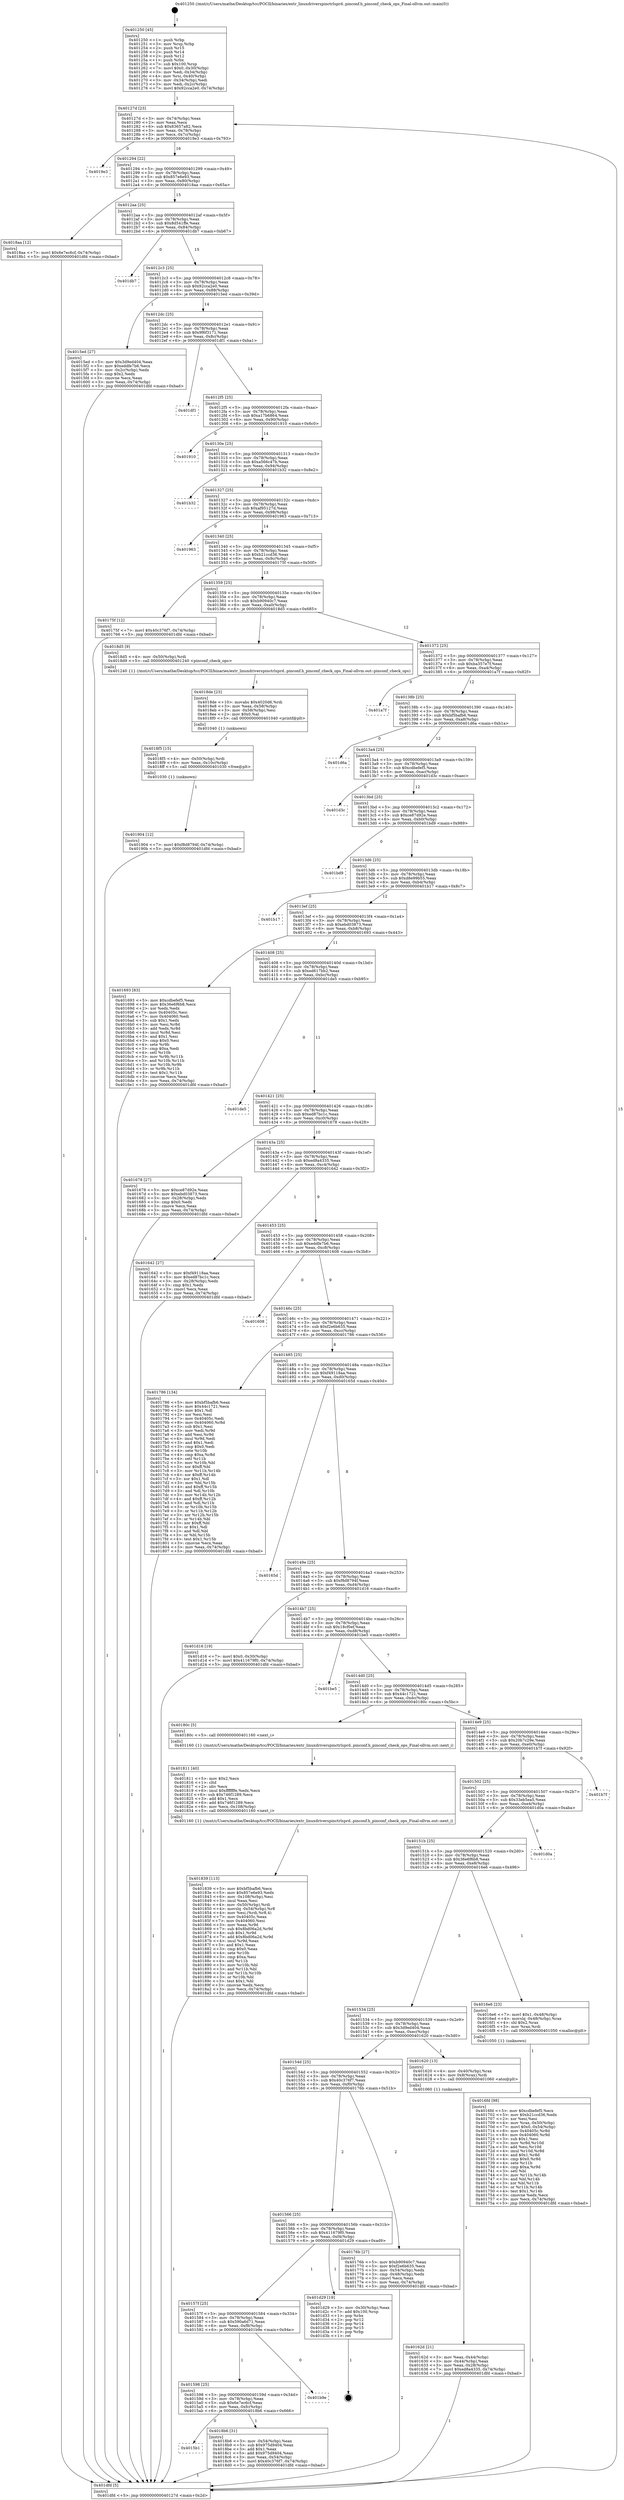 digraph "0x401250" {
  label = "0x401250 (/mnt/c/Users/mathe/Desktop/tcc/POCII/binaries/extr_linuxdriverspinctrlsprd..pinconf.h_pinconf_check_ops_Final-ollvm.out::main(0))"
  labelloc = "t"
  node[shape=record]

  Entry [label="",width=0.3,height=0.3,shape=circle,fillcolor=black,style=filled]
  "0x40127d" [label="{
     0x40127d [23]\l
     | [instrs]\l
     &nbsp;&nbsp;0x40127d \<+3\>: mov -0x74(%rbp),%eax\l
     &nbsp;&nbsp;0x401280 \<+2\>: mov %eax,%ecx\l
     &nbsp;&nbsp;0x401282 \<+6\>: sub $0x83657a82,%ecx\l
     &nbsp;&nbsp;0x401288 \<+3\>: mov %eax,-0x78(%rbp)\l
     &nbsp;&nbsp;0x40128b \<+3\>: mov %ecx,-0x7c(%rbp)\l
     &nbsp;&nbsp;0x40128e \<+6\>: je 00000000004019e3 \<main+0x793\>\l
  }"]
  "0x4019e3" [label="{
     0x4019e3\l
  }", style=dashed]
  "0x401294" [label="{
     0x401294 [22]\l
     | [instrs]\l
     &nbsp;&nbsp;0x401294 \<+5\>: jmp 0000000000401299 \<main+0x49\>\l
     &nbsp;&nbsp;0x401299 \<+3\>: mov -0x78(%rbp),%eax\l
     &nbsp;&nbsp;0x40129c \<+5\>: sub $0x857e6e93,%eax\l
     &nbsp;&nbsp;0x4012a1 \<+3\>: mov %eax,-0x80(%rbp)\l
     &nbsp;&nbsp;0x4012a4 \<+6\>: je 00000000004018aa \<main+0x65a\>\l
  }"]
  Exit [label="",width=0.3,height=0.3,shape=circle,fillcolor=black,style=filled,peripheries=2]
  "0x4018aa" [label="{
     0x4018aa [12]\l
     | [instrs]\l
     &nbsp;&nbsp;0x4018aa \<+7\>: movl $0x6e7ec6cf,-0x74(%rbp)\l
     &nbsp;&nbsp;0x4018b1 \<+5\>: jmp 0000000000401dfd \<main+0xbad\>\l
  }"]
  "0x4012aa" [label="{
     0x4012aa [25]\l
     | [instrs]\l
     &nbsp;&nbsp;0x4012aa \<+5\>: jmp 00000000004012af \<main+0x5f\>\l
     &nbsp;&nbsp;0x4012af \<+3\>: mov -0x78(%rbp),%eax\l
     &nbsp;&nbsp;0x4012b2 \<+5\>: sub $0x8d541ffe,%eax\l
     &nbsp;&nbsp;0x4012b7 \<+6\>: mov %eax,-0x84(%rbp)\l
     &nbsp;&nbsp;0x4012bd \<+6\>: je 0000000000401db7 \<main+0xb67\>\l
  }"]
  "0x401904" [label="{
     0x401904 [12]\l
     | [instrs]\l
     &nbsp;&nbsp;0x401904 \<+7\>: movl $0xf8d8794f,-0x74(%rbp)\l
     &nbsp;&nbsp;0x40190b \<+5\>: jmp 0000000000401dfd \<main+0xbad\>\l
  }"]
  "0x401db7" [label="{
     0x401db7\l
  }", style=dashed]
  "0x4012c3" [label="{
     0x4012c3 [25]\l
     | [instrs]\l
     &nbsp;&nbsp;0x4012c3 \<+5\>: jmp 00000000004012c8 \<main+0x78\>\l
     &nbsp;&nbsp;0x4012c8 \<+3\>: mov -0x78(%rbp),%eax\l
     &nbsp;&nbsp;0x4012cb \<+5\>: sub $0x92cca2e0,%eax\l
     &nbsp;&nbsp;0x4012d0 \<+6\>: mov %eax,-0x88(%rbp)\l
     &nbsp;&nbsp;0x4012d6 \<+6\>: je 00000000004015ed \<main+0x39d\>\l
  }"]
  "0x4018f5" [label="{
     0x4018f5 [15]\l
     | [instrs]\l
     &nbsp;&nbsp;0x4018f5 \<+4\>: mov -0x50(%rbp),%rdi\l
     &nbsp;&nbsp;0x4018f9 \<+6\>: mov %eax,-0x10c(%rbp)\l
     &nbsp;&nbsp;0x4018ff \<+5\>: call 0000000000401030 \<free@plt\>\l
     | [calls]\l
     &nbsp;&nbsp;0x401030 \{1\} (unknown)\l
  }"]
  "0x4015ed" [label="{
     0x4015ed [27]\l
     | [instrs]\l
     &nbsp;&nbsp;0x4015ed \<+5\>: mov $0x3d9ed404,%eax\l
     &nbsp;&nbsp;0x4015f2 \<+5\>: mov $0xeddfe7b6,%ecx\l
     &nbsp;&nbsp;0x4015f7 \<+3\>: mov -0x2c(%rbp),%edx\l
     &nbsp;&nbsp;0x4015fa \<+3\>: cmp $0x2,%edx\l
     &nbsp;&nbsp;0x4015fd \<+3\>: cmovne %ecx,%eax\l
     &nbsp;&nbsp;0x401600 \<+3\>: mov %eax,-0x74(%rbp)\l
     &nbsp;&nbsp;0x401603 \<+5\>: jmp 0000000000401dfd \<main+0xbad\>\l
  }"]
  "0x4012dc" [label="{
     0x4012dc [25]\l
     | [instrs]\l
     &nbsp;&nbsp;0x4012dc \<+5\>: jmp 00000000004012e1 \<main+0x91\>\l
     &nbsp;&nbsp;0x4012e1 \<+3\>: mov -0x78(%rbp),%eax\l
     &nbsp;&nbsp;0x4012e4 \<+5\>: sub $0x9f6f3171,%eax\l
     &nbsp;&nbsp;0x4012e9 \<+6\>: mov %eax,-0x8c(%rbp)\l
     &nbsp;&nbsp;0x4012ef \<+6\>: je 0000000000401df1 \<main+0xba1\>\l
  }"]
  "0x401dfd" [label="{
     0x401dfd [5]\l
     | [instrs]\l
     &nbsp;&nbsp;0x401dfd \<+5\>: jmp 000000000040127d \<main+0x2d\>\l
  }"]
  "0x401250" [label="{
     0x401250 [45]\l
     | [instrs]\l
     &nbsp;&nbsp;0x401250 \<+1\>: push %rbp\l
     &nbsp;&nbsp;0x401251 \<+3\>: mov %rsp,%rbp\l
     &nbsp;&nbsp;0x401254 \<+2\>: push %r15\l
     &nbsp;&nbsp;0x401256 \<+2\>: push %r14\l
     &nbsp;&nbsp;0x401258 \<+2\>: push %r12\l
     &nbsp;&nbsp;0x40125a \<+1\>: push %rbx\l
     &nbsp;&nbsp;0x40125b \<+7\>: sub $0x100,%rsp\l
     &nbsp;&nbsp;0x401262 \<+7\>: movl $0x0,-0x30(%rbp)\l
     &nbsp;&nbsp;0x401269 \<+3\>: mov %edi,-0x34(%rbp)\l
     &nbsp;&nbsp;0x40126c \<+4\>: mov %rsi,-0x40(%rbp)\l
     &nbsp;&nbsp;0x401270 \<+3\>: mov -0x34(%rbp),%edi\l
     &nbsp;&nbsp;0x401273 \<+3\>: mov %edi,-0x2c(%rbp)\l
     &nbsp;&nbsp;0x401276 \<+7\>: movl $0x92cca2e0,-0x74(%rbp)\l
  }"]
  "0x4018de" [label="{
     0x4018de [23]\l
     | [instrs]\l
     &nbsp;&nbsp;0x4018de \<+10\>: movabs $0x4020d6,%rdi\l
     &nbsp;&nbsp;0x4018e8 \<+3\>: mov %eax,-0x58(%rbp)\l
     &nbsp;&nbsp;0x4018eb \<+3\>: mov -0x58(%rbp),%esi\l
     &nbsp;&nbsp;0x4018ee \<+2\>: mov $0x0,%al\l
     &nbsp;&nbsp;0x4018f0 \<+5\>: call 0000000000401040 \<printf@plt\>\l
     | [calls]\l
     &nbsp;&nbsp;0x401040 \{1\} (unknown)\l
  }"]
  "0x401df1" [label="{
     0x401df1\l
  }", style=dashed]
  "0x4012f5" [label="{
     0x4012f5 [25]\l
     | [instrs]\l
     &nbsp;&nbsp;0x4012f5 \<+5\>: jmp 00000000004012fa \<main+0xaa\>\l
     &nbsp;&nbsp;0x4012fa \<+3\>: mov -0x78(%rbp),%eax\l
     &nbsp;&nbsp;0x4012fd \<+5\>: sub $0xa17b6864,%eax\l
     &nbsp;&nbsp;0x401302 \<+6\>: mov %eax,-0x90(%rbp)\l
     &nbsp;&nbsp;0x401308 \<+6\>: je 0000000000401910 \<main+0x6c0\>\l
  }"]
  "0x4015b1" [label="{
     0x4015b1\l
  }", style=dashed]
  "0x401910" [label="{
     0x401910\l
  }", style=dashed]
  "0x40130e" [label="{
     0x40130e [25]\l
     | [instrs]\l
     &nbsp;&nbsp;0x40130e \<+5\>: jmp 0000000000401313 \<main+0xc3\>\l
     &nbsp;&nbsp;0x401313 \<+3\>: mov -0x78(%rbp),%eax\l
     &nbsp;&nbsp;0x401316 \<+5\>: sub $0xa566c47b,%eax\l
     &nbsp;&nbsp;0x40131b \<+6\>: mov %eax,-0x94(%rbp)\l
     &nbsp;&nbsp;0x401321 \<+6\>: je 0000000000401b32 \<main+0x8e2\>\l
  }"]
  "0x4018b6" [label="{
     0x4018b6 [31]\l
     | [instrs]\l
     &nbsp;&nbsp;0x4018b6 \<+3\>: mov -0x54(%rbp),%eax\l
     &nbsp;&nbsp;0x4018b9 \<+5\>: sub $0x975d9404,%eax\l
     &nbsp;&nbsp;0x4018be \<+3\>: add $0x1,%eax\l
     &nbsp;&nbsp;0x4018c1 \<+5\>: add $0x975d9404,%eax\l
     &nbsp;&nbsp;0x4018c6 \<+3\>: mov %eax,-0x54(%rbp)\l
     &nbsp;&nbsp;0x4018c9 \<+7\>: movl $0x40c376f7,-0x74(%rbp)\l
     &nbsp;&nbsp;0x4018d0 \<+5\>: jmp 0000000000401dfd \<main+0xbad\>\l
  }"]
  "0x401b32" [label="{
     0x401b32\l
  }", style=dashed]
  "0x401327" [label="{
     0x401327 [25]\l
     | [instrs]\l
     &nbsp;&nbsp;0x401327 \<+5\>: jmp 000000000040132c \<main+0xdc\>\l
     &nbsp;&nbsp;0x40132c \<+3\>: mov -0x78(%rbp),%eax\l
     &nbsp;&nbsp;0x40132f \<+5\>: sub $0xaf95127d,%eax\l
     &nbsp;&nbsp;0x401334 \<+6\>: mov %eax,-0x98(%rbp)\l
     &nbsp;&nbsp;0x40133a \<+6\>: je 0000000000401963 \<main+0x713\>\l
  }"]
  "0x401598" [label="{
     0x401598 [25]\l
     | [instrs]\l
     &nbsp;&nbsp;0x401598 \<+5\>: jmp 000000000040159d \<main+0x34d\>\l
     &nbsp;&nbsp;0x40159d \<+3\>: mov -0x78(%rbp),%eax\l
     &nbsp;&nbsp;0x4015a0 \<+5\>: sub $0x6e7ec6cf,%eax\l
     &nbsp;&nbsp;0x4015a5 \<+6\>: mov %eax,-0xfc(%rbp)\l
     &nbsp;&nbsp;0x4015ab \<+6\>: je 00000000004018b6 \<main+0x666\>\l
  }"]
  "0x401963" [label="{
     0x401963\l
  }", style=dashed]
  "0x401340" [label="{
     0x401340 [25]\l
     | [instrs]\l
     &nbsp;&nbsp;0x401340 \<+5\>: jmp 0000000000401345 \<main+0xf5\>\l
     &nbsp;&nbsp;0x401345 \<+3\>: mov -0x78(%rbp),%eax\l
     &nbsp;&nbsp;0x401348 \<+5\>: sub $0xb21ccd36,%eax\l
     &nbsp;&nbsp;0x40134d \<+6\>: mov %eax,-0x9c(%rbp)\l
     &nbsp;&nbsp;0x401353 \<+6\>: je 000000000040175f \<main+0x50f\>\l
  }"]
  "0x401b9e" [label="{
     0x401b9e\l
  }", style=dashed]
  "0x40175f" [label="{
     0x40175f [12]\l
     | [instrs]\l
     &nbsp;&nbsp;0x40175f \<+7\>: movl $0x40c376f7,-0x74(%rbp)\l
     &nbsp;&nbsp;0x401766 \<+5\>: jmp 0000000000401dfd \<main+0xbad\>\l
  }"]
  "0x401359" [label="{
     0x401359 [25]\l
     | [instrs]\l
     &nbsp;&nbsp;0x401359 \<+5\>: jmp 000000000040135e \<main+0x10e\>\l
     &nbsp;&nbsp;0x40135e \<+3\>: mov -0x78(%rbp),%eax\l
     &nbsp;&nbsp;0x401361 \<+5\>: sub $0xb90940c7,%eax\l
     &nbsp;&nbsp;0x401366 \<+6\>: mov %eax,-0xa0(%rbp)\l
     &nbsp;&nbsp;0x40136c \<+6\>: je 00000000004018d5 \<main+0x685\>\l
  }"]
  "0x40157f" [label="{
     0x40157f [25]\l
     | [instrs]\l
     &nbsp;&nbsp;0x40157f \<+5\>: jmp 0000000000401584 \<main+0x334\>\l
     &nbsp;&nbsp;0x401584 \<+3\>: mov -0x78(%rbp),%eax\l
     &nbsp;&nbsp;0x401587 \<+5\>: sub $0x590a6d71,%eax\l
     &nbsp;&nbsp;0x40158c \<+6\>: mov %eax,-0xf8(%rbp)\l
     &nbsp;&nbsp;0x401592 \<+6\>: je 0000000000401b9e \<main+0x94e\>\l
  }"]
  "0x4018d5" [label="{
     0x4018d5 [9]\l
     | [instrs]\l
     &nbsp;&nbsp;0x4018d5 \<+4\>: mov -0x50(%rbp),%rdi\l
     &nbsp;&nbsp;0x4018d9 \<+5\>: call 0000000000401240 \<pinconf_check_ops\>\l
     | [calls]\l
     &nbsp;&nbsp;0x401240 \{1\} (/mnt/c/Users/mathe/Desktop/tcc/POCII/binaries/extr_linuxdriverspinctrlsprd..pinconf.h_pinconf_check_ops_Final-ollvm.out::pinconf_check_ops)\l
  }"]
  "0x401372" [label="{
     0x401372 [25]\l
     | [instrs]\l
     &nbsp;&nbsp;0x401372 \<+5\>: jmp 0000000000401377 \<main+0x127\>\l
     &nbsp;&nbsp;0x401377 \<+3\>: mov -0x78(%rbp),%eax\l
     &nbsp;&nbsp;0x40137a \<+5\>: sub $0xba357e7f,%eax\l
     &nbsp;&nbsp;0x40137f \<+6\>: mov %eax,-0xa4(%rbp)\l
     &nbsp;&nbsp;0x401385 \<+6\>: je 0000000000401a7f \<main+0x82f\>\l
  }"]
  "0x401d29" [label="{
     0x401d29 [19]\l
     | [instrs]\l
     &nbsp;&nbsp;0x401d29 \<+3\>: mov -0x30(%rbp),%eax\l
     &nbsp;&nbsp;0x401d2c \<+7\>: add $0x100,%rsp\l
     &nbsp;&nbsp;0x401d33 \<+1\>: pop %rbx\l
     &nbsp;&nbsp;0x401d34 \<+2\>: pop %r12\l
     &nbsp;&nbsp;0x401d36 \<+2\>: pop %r14\l
     &nbsp;&nbsp;0x401d38 \<+2\>: pop %r15\l
     &nbsp;&nbsp;0x401d3a \<+1\>: pop %rbp\l
     &nbsp;&nbsp;0x401d3b \<+1\>: ret\l
  }"]
  "0x401a7f" [label="{
     0x401a7f\l
  }", style=dashed]
  "0x40138b" [label="{
     0x40138b [25]\l
     | [instrs]\l
     &nbsp;&nbsp;0x40138b \<+5\>: jmp 0000000000401390 \<main+0x140\>\l
     &nbsp;&nbsp;0x401390 \<+3\>: mov -0x78(%rbp),%eax\l
     &nbsp;&nbsp;0x401393 \<+5\>: sub $0xbf5bafb6,%eax\l
     &nbsp;&nbsp;0x401398 \<+6\>: mov %eax,-0xa8(%rbp)\l
     &nbsp;&nbsp;0x40139e \<+6\>: je 0000000000401d6a \<main+0xb1a\>\l
  }"]
  "0x401839" [label="{
     0x401839 [113]\l
     | [instrs]\l
     &nbsp;&nbsp;0x401839 \<+5\>: mov $0xbf5bafb6,%ecx\l
     &nbsp;&nbsp;0x40183e \<+5\>: mov $0x857e6e93,%edx\l
     &nbsp;&nbsp;0x401843 \<+6\>: mov -0x108(%rbp),%esi\l
     &nbsp;&nbsp;0x401849 \<+3\>: imul %eax,%esi\l
     &nbsp;&nbsp;0x40184c \<+4\>: mov -0x50(%rbp),%rdi\l
     &nbsp;&nbsp;0x401850 \<+4\>: movslq -0x54(%rbp),%r8\l
     &nbsp;&nbsp;0x401854 \<+4\>: mov %esi,(%rdi,%r8,4)\l
     &nbsp;&nbsp;0x401858 \<+7\>: mov 0x40405c,%eax\l
     &nbsp;&nbsp;0x40185f \<+7\>: mov 0x404060,%esi\l
     &nbsp;&nbsp;0x401866 \<+3\>: mov %eax,%r9d\l
     &nbsp;&nbsp;0x401869 \<+7\>: sub $0x8bd06a2d,%r9d\l
     &nbsp;&nbsp;0x401870 \<+4\>: sub $0x1,%r9d\l
     &nbsp;&nbsp;0x401874 \<+7\>: add $0x8bd06a2d,%r9d\l
     &nbsp;&nbsp;0x40187b \<+4\>: imul %r9d,%eax\l
     &nbsp;&nbsp;0x40187f \<+3\>: and $0x1,%eax\l
     &nbsp;&nbsp;0x401882 \<+3\>: cmp $0x0,%eax\l
     &nbsp;&nbsp;0x401885 \<+4\>: sete %r10b\l
     &nbsp;&nbsp;0x401889 \<+3\>: cmp $0xa,%esi\l
     &nbsp;&nbsp;0x40188c \<+4\>: setl %r11b\l
     &nbsp;&nbsp;0x401890 \<+3\>: mov %r10b,%bl\l
     &nbsp;&nbsp;0x401893 \<+3\>: and %r11b,%bl\l
     &nbsp;&nbsp;0x401896 \<+3\>: xor %r11b,%r10b\l
     &nbsp;&nbsp;0x401899 \<+3\>: or %r10b,%bl\l
     &nbsp;&nbsp;0x40189c \<+3\>: test $0x1,%bl\l
     &nbsp;&nbsp;0x40189f \<+3\>: cmovne %edx,%ecx\l
     &nbsp;&nbsp;0x4018a2 \<+3\>: mov %ecx,-0x74(%rbp)\l
     &nbsp;&nbsp;0x4018a5 \<+5\>: jmp 0000000000401dfd \<main+0xbad\>\l
  }"]
  "0x401d6a" [label="{
     0x401d6a\l
  }", style=dashed]
  "0x4013a4" [label="{
     0x4013a4 [25]\l
     | [instrs]\l
     &nbsp;&nbsp;0x4013a4 \<+5\>: jmp 00000000004013a9 \<main+0x159\>\l
     &nbsp;&nbsp;0x4013a9 \<+3\>: mov -0x78(%rbp),%eax\l
     &nbsp;&nbsp;0x4013ac \<+5\>: sub $0xcdbefef5,%eax\l
     &nbsp;&nbsp;0x4013b1 \<+6\>: mov %eax,-0xac(%rbp)\l
     &nbsp;&nbsp;0x4013b7 \<+6\>: je 0000000000401d3c \<main+0xaec\>\l
  }"]
  "0x401811" [label="{
     0x401811 [40]\l
     | [instrs]\l
     &nbsp;&nbsp;0x401811 \<+5\>: mov $0x2,%ecx\l
     &nbsp;&nbsp;0x401816 \<+1\>: cltd\l
     &nbsp;&nbsp;0x401817 \<+2\>: idiv %ecx\l
     &nbsp;&nbsp;0x401819 \<+6\>: imul $0xfffffffe,%edx,%ecx\l
     &nbsp;&nbsp;0x40181f \<+6\>: sub $0x746f1289,%ecx\l
     &nbsp;&nbsp;0x401825 \<+3\>: add $0x1,%ecx\l
     &nbsp;&nbsp;0x401828 \<+6\>: add $0x746f1289,%ecx\l
     &nbsp;&nbsp;0x40182e \<+6\>: mov %ecx,-0x108(%rbp)\l
     &nbsp;&nbsp;0x401834 \<+5\>: call 0000000000401160 \<next_i\>\l
     | [calls]\l
     &nbsp;&nbsp;0x401160 \{1\} (/mnt/c/Users/mathe/Desktop/tcc/POCII/binaries/extr_linuxdriverspinctrlsprd..pinconf.h_pinconf_check_ops_Final-ollvm.out::next_i)\l
  }"]
  "0x401d3c" [label="{
     0x401d3c\l
  }", style=dashed]
  "0x4013bd" [label="{
     0x4013bd [25]\l
     | [instrs]\l
     &nbsp;&nbsp;0x4013bd \<+5\>: jmp 00000000004013c2 \<main+0x172\>\l
     &nbsp;&nbsp;0x4013c2 \<+3\>: mov -0x78(%rbp),%eax\l
     &nbsp;&nbsp;0x4013c5 \<+5\>: sub $0xce87d92e,%eax\l
     &nbsp;&nbsp;0x4013ca \<+6\>: mov %eax,-0xb0(%rbp)\l
     &nbsp;&nbsp;0x4013d0 \<+6\>: je 0000000000401bd9 \<main+0x989\>\l
  }"]
  "0x401566" [label="{
     0x401566 [25]\l
     | [instrs]\l
     &nbsp;&nbsp;0x401566 \<+5\>: jmp 000000000040156b \<main+0x31b\>\l
     &nbsp;&nbsp;0x40156b \<+3\>: mov -0x78(%rbp),%eax\l
     &nbsp;&nbsp;0x40156e \<+5\>: sub $0x411679f0,%eax\l
     &nbsp;&nbsp;0x401573 \<+6\>: mov %eax,-0xf4(%rbp)\l
     &nbsp;&nbsp;0x401579 \<+6\>: je 0000000000401d29 \<main+0xad9\>\l
  }"]
  "0x401bd9" [label="{
     0x401bd9\l
  }", style=dashed]
  "0x4013d6" [label="{
     0x4013d6 [25]\l
     | [instrs]\l
     &nbsp;&nbsp;0x4013d6 \<+5\>: jmp 00000000004013db \<main+0x18b\>\l
     &nbsp;&nbsp;0x4013db \<+3\>: mov -0x78(%rbp),%eax\l
     &nbsp;&nbsp;0x4013de \<+5\>: sub $0xd8e99b55,%eax\l
     &nbsp;&nbsp;0x4013e3 \<+6\>: mov %eax,-0xb4(%rbp)\l
     &nbsp;&nbsp;0x4013e9 \<+6\>: je 0000000000401b17 \<main+0x8c7\>\l
  }"]
  "0x40176b" [label="{
     0x40176b [27]\l
     | [instrs]\l
     &nbsp;&nbsp;0x40176b \<+5\>: mov $0xb90940c7,%eax\l
     &nbsp;&nbsp;0x401770 \<+5\>: mov $0xf2e6b635,%ecx\l
     &nbsp;&nbsp;0x401775 \<+3\>: mov -0x54(%rbp),%edx\l
     &nbsp;&nbsp;0x401778 \<+3\>: cmp -0x48(%rbp),%edx\l
     &nbsp;&nbsp;0x40177b \<+3\>: cmovl %ecx,%eax\l
     &nbsp;&nbsp;0x40177e \<+3\>: mov %eax,-0x74(%rbp)\l
     &nbsp;&nbsp;0x401781 \<+5\>: jmp 0000000000401dfd \<main+0xbad\>\l
  }"]
  "0x401b17" [label="{
     0x401b17\l
  }", style=dashed]
  "0x4013ef" [label="{
     0x4013ef [25]\l
     | [instrs]\l
     &nbsp;&nbsp;0x4013ef \<+5\>: jmp 00000000004013f4 \<main+0x1a4\>\l
     &nbsp;&nbsp;0x4013f4 \<+3\>: mov -0x78(%rbp),%eax\l
     &nbsp;&nbsp;0x4013f7 \<+5\>: sub $0xebd03873,%eax\l
     &nbsp;&nbsp;0x4013fc \<+6\>: mov %eax,-0xb8(%rbp)\l
     &nbsp;&nbsp;0x401402 \<+6\>: je 0000000000401693 \<main+0x443\>\l
  }"]
  "0x4016fd" [label="{
     0x4016fd [98]\l
     | [instrs]\l
     &nbsp;&nbsp;0x4016fd \<+5\>: mov $0xcdbefef5,%ecx\l
     &nbsp;&nbsp;0x401702 \<+5\>: mov $0xb21ccd36,%edx\l
     &nbsp;&nbsp;0x401707 \<+2\>: xor %esi,%esi\l
     &nbsp;&nbsp;0x401709 \<+4\>: mov %rax,-0x50(%rbp)\l
     &nbsp;&nbsp;0x40170d \<+7\>: movl $0x0,-0x54(%rbp)\l
     &nbsp;&nbsp;0x401714 \<+8\>: mov 0x40405c,%r8d\l
     &nbsp;&nbsp;0x40171c \<+8\>: mov 0x404060,%r9d\l
     &nbsp;&nbsp;0x401724 \<+3\>: sub $0x1,%esi\l
     &nbsp;&nbsp;0x401727 \<+3\>: mov %r8d,%r10d\l
     &nbsp;&nbsp;0x40172a \<+3\>: add %esi,%r10d\l
     &nbsp;&nbsp;0x40172d \<+4\>: imul %r10d,%r8d\l
     &nbsp;&nbsp;0x401731 \<+4\>: and $0x1,%r8d\l
     &nbsp;&nbsp;0x401735 \<+4\>: cmp $0x0,%r8d\l
     &nbsp;&nbsp;0x401739 \<+4\>: sete %r11b\l
     &nbsp;&nbsp;0x40173d \<+4\>: cmp $0xa,%r9d\l
     &nbsp;&nbsp;0x401741 \<+3\>: setl %bl\l
     &nbsp;&nbsp;0x401744 \<+3\>: mov %r11b,%r14b\l
     &nbsp;&nbsp;0x401747 \<+3\>: and %bl,%r14b\l
     &nbsp;&nbsp;0x40174a \<+3\>: xor %bl,%r11b\l
     &nbsp;&nbsp;0x40174d \<+3\>: or %r11b,%r14b\l
     &nbsp;&nbsp;0x401750 \<+4\>: test $0x1,%r14b\l
     &nbsp;&nbsp;0x401754 \<+3\>: cmovne %edx,%ecx\l
     &nbsp;&nbsp;0x401757 \<+3\>: mov %ecx,-0x74(%rbp)\l
     &nbsp;&nbsp;0x40175a \<+5\>: jmp 0000000000401dfd \<main+0xbad\>\l
  }"]
  "0x401693" [label="{
     0x401693 [83]\l
     | [instrs]\l
     &nbsp;&nbsp;0x401693 \<+5\>: mov $0xcdbefef5,%eax\l
     &nbsp;&nbsp;0x401698 \<+5\>: mov $0x36e6f6b8,%ecx\l
     &nbsp;&nbsp;0x40169d \<+2\>: xor %edx,%edx\l
     &nbsp;&nbsp;0x40169f \<+7\>: mov 0x40405c,%esi\l
     &nbsp;&nbsp;0x4016a6 \<+7\>: mov 0x404060,%edi\l
     &nbsp;&nbsp;0x4016ad \<+3\>: sub $0x1,%edx\l
     &nbsp;&nbsp;0x4016b0 \<+3\>: mov %esi,%r8d\l
     &nbsp;&nbsp;0x4016b3 \<+3\>: add %edx,%r8d\l
     &nbsp;&nbsp;0x4016b6 \<+4\>: imul %r8d,%esi\l
     &nbsp;&nbsp;0x4016ba \<+3\>: and $0x1,%esi\l
     &nbsp;&nbsp;0x4016bd \<+3\>: cmp $0x0,%esi\l
     &nbsp;&nbsp;0x4016c0 \<+4\>: sete %r9b\l
     &nbsp;&nbsp;0x4016c4 \<+3\>: cmp $0xa,%edi\l
     &nbsp;&nbsp;0x4016c7 \<+4\>: setl %r10b\l
     &nbsp;&nbsp;0x4016cb \<+3\>: mov %r9b,%r11b\l
     &nbsp;&nbsp;0x4016ce \<+3\>: and %r10b,%r11b\l
     &nbsp;&nbsp;0x4016d1 \<+3\>: xor %r10b,%r9b\l
     &nbsp;&nbsp;0x4016d4 \<+3\>: or %r9b,%r11b\l
     &nbsp;&nbsp;0x4016d7 \<+4\>: test $0x1,%r11b\l
     &nbsp;&nbsp;0x4016db \<+3\>: cmovne %ecx,%eax\l
     &nbsp;&nbsp;0x4016de \<+3\>: mov %eax,-0x74(%rbp)\l
     &nbsp;&nbsp;0x4016e1 \<+5\>: jmp 0000000000401dfd \<main+0xbad\>\l
  }"]
  "0x401408" [label="{
     0x401408 [25]\l
     | [instrs]\l
     &nbsp;&nbsp;0x401408 \<+5\>: jmp 000000000040140d \<main+0x1bd\>\l
     &nbsp;&nbsp;0x40140d \<+3\>: mov -0x78(%rbp),%eax\l
     &nbsp;&nbsp;0x401410 \<+5\>: sub $0xed617bb2,%eax\l
     &nbsp;&nbsp;0x401415 \<+6\>: mov %eax,-0xbc(%rbp)\l
     &nbsp;&nbsp;0x40141b \<+6\>: je 0000000000401de5 \<main+0xb95\>\l
  }"]
  "0x40162d" [label="{
     0x40162d [21]\l
     | [instrs]\l
     &nbsp;&nbsp;0x40162d \<+3\>: mov %eax,-0x44(%rbp)\l
     &nbsp;&nbsp;0x401630 \<+3\>: mov -0x44(%rbp),%eax\l
     &nbsp;&nbsp;0x401633 \<+3\>: mov %eax,-0x28(%rbp)\l
     &nbsp;&nbsp;0x401636 \<+7\>: movl $0xed8a4335,-0x74(%rbp)\l
     &nbsp;&nbsp;0x40163d \<+5\>: jmp 0000000000401dfd \<main+0xbad\>\l
  }"]
  "0x401de5" [label="{
     0x401de5\l
  }", style=dashed]
  "0x401421" [label="{
     0x401421 [25]\l
     | [instrs]\l
     &nbsp;&nbsp;0x401421 \<+5\>: jmp 0000000000401426 \<main+0x1d6\>\l
     &nbsp;&nbsp;0x401426 \<+3\>: mov -0x78(%rbp),%eax\l
     &nbsp;&nbsp;0x401429 \<+5\>: sub $0xed87bc1c,%eax\l
     &nbsp;&nbsp;0x40142e \<+6\>: mov %eax,-0xc0(%rbp)\l
     &nbsp;&nbsp;0x401434 \<+6\>: je 0000000000401678 \<main+0x428\>\l
  }"]
  "0x40154d" [label="{
     0x40154d [25]\l
     | [instrs]\l
     &nbsp;&nbsp;0x40154d \<+5\>: jmp 0000000000401552 \<main+0x302\>\l
     &nbsp;&nbsp;0x401552 \<+3\>: mov -0x78(%rbp),%eax\l
     &nbsp;&nbsp;0x401555 \<+5\>: sub $0x40c376f7,%eax\l
     &nbsp;&nbsp;0x40155a \<+6\>: mov %eax,-0xf0(%rbp)\l
     &nbsp;&nbsp;0x401560 \<+6\>: je 000000000040176b \<main+0x51b\>\l
  }"]
  "0x401678" [label="{
     0x401678 [27]\l
     | [instrs]\l
     &nbsp;&nbsp;0x401678 \<+5\>: mov $0xce87d92e,%eax\l
     &nbsp;&nbsp;0x40167d \<+5\>: mov $0xebd03873,%ecx\l
     &nbsp;&nbsp;0x401682 \<+3\>: mov -0x28(%rbp),%edx\l
     &nbsp;&nbsp;0x401685 \<+3\>: cmp $0x0,%edx\l
     &nbsp;&nbsp;0x401688 \<+3\>: cmove %ecx,%eax\l
     &nbsp;&nbsp;0x40168b \<+3\>: mov %eax,-0x74(%rbp)\l
     &nbsp;&nbsp;0x40168e \<+5\>: jmp 0000000000401dfd \<main+0xbad\>\l
  }"]
  "0x40143a" [label="{
     0x40143a [25]\l
     | [instrs]\l
     &nbsp;&nbsp;0x40143a \<+5\>: jmp 000000000040143f \<main+0x1ef\>\l
     &nbsp;&nbsp;0x40143f \<+3\>: mov -0x78(%rbp),%eax\l
     &nbsp;&nbsp;0x401442 \<+5\>: sub $0xed8a4335,%eax\l
     &nbsp;&nbsp;0x401447 \<+6\>: mov %eax,-0xc4(%rbp)\l
     &nbsp;&nbsp;0x40144d \<+6\>: je 0000000000401642 \<main+0x3f2\>\l
  }"]
  "0x401620" [label="{
     0x401620 [13]\l
     | [instrs]\l
     &nbsp;&nbsp;0x401620 \<+4\>: mov -0x40(%rbp),%rax\l
     &nbsp;&nbsp;0x401624 \<+4\>: mov 0x8(%rax),%rdi\l
     &nbsp;&nbsp;0x401628 \<+5\>: call 0000000000401060 \<atoi@plt\>\l
     | [calls]\l
     &nbsp;&nbsp;0x401060 \{1\} (unknown)\l
  }"]
  "0x401642" [label="{
     0x401642 [27]\l
     | [instrs]\l
     &nbsp;&nbsp;0x401642 \<+5\>: mov $0xf49118aa,%eax\l
     &nbsp;&nbsp;0x401647 \<+5\>: mov $0xed87bc1c,%ecx\l
     &nbsp;&nbsp;0x40164c \<+3\>: mov -0x28(%rbp),%edx\l
     &nbsp;&nbsp;0x40164f \<+3\>: cmp $0x1,%edx\l
     &nbsp;&nbsp;0x401652 \<+3\>: cmovl %ecx,%eax\l
     &nbsp;&nbsp;0x401655 \<+3\>: mov %eax,-0x74(%rbp)\l
     &nbsp;&nbsp;0x401658 \<+5\>: jmp 0000000000401dfd \<main+0xbad\>\l
  }"]
  "0x401453" [label="{
     0x401453 [25]\l
     | [instrs]\l
     &nbsp;&nbsp;0x401453 \<+5\>: jmp 0000000000401458 \<main+0x208\>\l
     &nbsp;&nbsp;0x401458 \<+3\>: mov -0x78(%rbp),%eax\l
     &nbsp;&nbsp;0x40145b \<+5\>: sub $0xeddfe7b6,%eax\l
     &nbsp;&nbsp;0x401460 \<+6\>: mov %eax,-0xc8(%rbp)\l
     &nbsp;&nbsp;0x401466 \<+6\>: je 0000000000401608 \<main+0x3b8\>\l
  }"]
  "0x401534" [label="{
     0x401534 [25]\l
     | [instrs]\l
     &nbsp;&nbsp;0x401534 \<+5\>: jmp 0000000000401539 \<main+0x2e9\>\l
     &nbsp;&nbsp;0x401539 \<+3\>: mov -0x78(%rbp),%eax\l
     &nbsp;&nbsp;0x40153c \<+5\>: sub $0x3d9ed404,%eax\l
     &nbsp;&nbsp;0x401541 \<+6\>: mov %eax,-0xec(%rbp)\l
     &nbsp;&nbsp;0x401547 \<+6\>: je 0000000000401620 \<main+0x3d0\>\l
  }"]
  "0x401608" [label="{
     0x401608\l
  }", style=dashed]
  "0x40146c" [label="{
     0x40146c [25]\l
     | [instrs]\l
     &nbsp;&nbsp;0x40146c \<+5\>: jmp 0000000000401471 \<main+0x221\>\l
     &nbsp;&nbsp;0x401471 \<+3\>: mov -0x78(%rbp),%eax\l
     &nbsp;&nbsp;0x401474 \<+5\>: sub $0xf2e6b635,%eax\l
     &nbsp;&nbsp;0x401479 \<+6\>: mov %eax,-0xcc(%rbp)\l
     &nbsp;&nbsp;0x40147f \<+6\>: je 0000000000401786 \<main+0x536\>\l
  }"]
  "0x4016e6" [label="{
     0x4016e6 [23]\l
     | [instrs]\l
     &nbsp;&nbsp;0x4016e6 \<+7\>: movl $0x1,-0x48(%rbp)\l
     &nbsp;&nbsp;0x4016ed \<+4\>: movslq -0x48(%rbp),%rax\l
     &nbsp;&nbsp;0x4016f1 \<+4\>: shl $0x2,%rax\l
     &nbsp;&nbsp;0x4016f5 \<+3\>: mov %rax,%rdi\l
     &nbsp;&nbsp;0x4016f8 \<+5\>: call 0000000000401050 \<malloc@plt\>\l
     | [calls]\l
     &nbsp;&nbsp;0x401050 \{1\} (unknown)\l
  }"]
  "0x401786" [label="{
     0x401786 [134]\l
     | [instrs]\l
     &nbsp;&nbsp;0x401786 \<+5\>: mov $0xbf5bafb6,%eax\l
     &nbsp;&nbsp;0x40178b \<+5\>: mov $0x44c1721,%ecx\l
     &nbsp;&nbsp;0x401790 \<+2\>: mov $0x1,%dl\l
     &nbsp;&nbsp;0x401792 \<+2\>: xor %esi,%esi\l
     &nbsp;&nbsp;0x401794 \<+7\>: mov 0x40405c,%edi\l
     &nbsp;&nbsp;0x40179b \<+8\>: mov 0x404060,%r8d\l
     &nbsp;&nbsp;0x4017a3 \<+3\>: sub $0x1,%esi\l
     &nbsp;&nbsp;0x4017a6 \<+3\>: mov %edi,%r9d\l
     &nbsp;&nbsp;0x4017a9 \<+3\>: add %esi,%r9d\l
     &nbsp;&nbsp;0x4017ac \<+4\>: imul %r9d,%edi\l
     &nbsp;&nbsp;0x4017b0 \<+3\>: and $0x1,%edi\l
     &nbsp;&nbsp;0x4017b3 \<+3\>: cmp $0x0,%edi\l
     &nbsp;&nbsp;0x4017b6 \<+4\>: sete %r10b\l
     &nbsp;&nbsp;0x4017ba \<+4\>: cmp $0xa,%r8d\l
     &nbsp;&nbsp;0x4017be \<+4\>: setl %r11b\l
     &nbsp;&nbsp;0x4017c2 \<+3\>: mov %r10b,%bl\l
     &nbsp;&nbsp;0x4017c5 \<+3\>: xor $0xff,%bl\l
     &nbsp;&nbsp;0x4017c8 \<+3\>: mov %r11b,%r14b\l
     &nbsp;&nbsp;0x4017cb \<+4\>: xor $0xff,%r14b\l
     &nbsp;&nbsp;0x4017cf \<+3\>: xor $0x1,%dl\l
     &nbsp;&nbsp;0x4017d2 \<+3\>: mov %bl,%r15b\l
     &nbsp;&nbsp;0x4017d5 \<+4\>: and $0xff,%r15b\l
     &nbsp;&nbsp;0x4017d9 \<+3\>: and %dl,%r10b\l
     &nbsp;&nbsp;0x4017dc \<+3\>: mov %r14b,%r12b\l
     &nbsp;&nbsp;0x4017df \<+4\>: and $0xff,%r12b\l
     &nbsp;&nbsp;0x4017e3 \<+3\>: and %dl,%r11b\l
     &nbsp;&nbsp;0x4017e6 \<+3\>: or %r10b,%r15b\l
     &nbsp;&nbsp;0x4017e9 \<+3\>: or %r11b,%r12b\l
     &nbsp;&nbsp;0x4017ec \<+3\>: xor %r12b,%r15b\l
     &nbsp;&nbsp;0x4017ef \<+3\>: or %r14b,%bl\l
     &nbsp;&nbsp;0x4017f2 \<+3\>: xor $0xff,%bl\l
     &nbsp;&nbsp;0x4017f5 \<+3\>: or $0x1,%dl\l
     &nbsp;&nbsp;0x4017f8 \<+2\>: and %dl,%bl\l
     &nbsp;&nbsp;0x4017fa \<+3\>: or %bl,%r15b\l
     &nbsp;&nbsp;0x4017fd \<+4\>: test $0x1,%r15b\l
     &nbsp;&nbsp;0x401801 \<+3\>: cmovne %ecx,%eax\l
     &nbsp;&nbsp;0x401804 \<+3\>: mov %eax,-0x74(%rbp)\l
     &nbsp;&nbsp;0x401807 \<+5\>: jmp 0000000000401dfd \<main+0xbad\>\l
  }"]
  "0x401485" [label="{
     0x401485 [25]\l
     | [instrs]\l
     &nbsp;&nbsp;0x401485 \<+5\>: jmp 000000000040148a \<main+0x23a\>\l
     &nbsp;&nbsp;0x40148a \<+3\>: mov -0x78(%rbp),%eax\l
     &nbsp;&nbsp;0x40148d \<+5\>: sub $0xf49118aa,%eax\l
     &nbsp;&nbsp;0x401492 \<+6\>: mov %eax,-0xd0(%rbp)\l
     &nbsp;&nbsp;0x401498 \<+6\>: je 000000000040165d \<main+0x40d\>\l
  }"]
  "0x40151b" [label="{
     0x40151b [25]\l
     | [instrs]\l
     &nbsp;&nbsp;0x40151b \<+5\>: jmp 0000000000401520 \<main+0x2d0\>\l
     &nbsp;&nbsp;0x401520 \<+3\>: mov -0x78(%rbp),%eax\l
     &nbsp;&nbsp;0x401523 \<+5\>: sub $0x36e6f6b8,%eax\l
     &nbsp;&nbsp;0x401528 \<+6\>: mov %eax,-0xe8(%rbp)\l
     &nbsp;&nbsp;0x40152e \<+6\>: je 00000000004016e6 \<main+0x496\>\l
  }"]
  "0x40165d" [label="{
     0x40165d\l
  }", style=dashed]
  "0x40149e" [label="{
     0x40149e [25]\l
     | [instrs]\l
     &nbsp;&nbsp;0x40149e \<+5\>: jmp 00000000004014a3 \<main+0x253\>\l
     &nbsp;&nbsp;0x4014a3 \<+3\>: mov -0x78(%rbp),%eax\l
     &nbsp;&nbsp;0x4014a6 \<+5\>: sub $0xf8d8794f,%eax\l
     &nbsp;&nbsp;0x4014ab \<+6\>: mov %eax,-0xd4(%rbp)\l
     &nbsp;&nbsp;0x4014b1 \<+6\>: je 0000000000401d16 \<main+0xac6\>\l
  }"]
  "0x401d0a" [label="{
     0x401d0a\l
  }", style=dashed]
  "0x401d16" [label="{
     0x401d16 [19]\l
     | [instrs]\l
     &nbsp;&nbsp;0x401d16 \<+7\>: movl $0x0,-0x30(%rbp)\l
     &nbsp;&nbsp;0x401d1d \<+7\>: movl $0x411679f0,-0x74(%rbp)\l
     &nbsp;&nbsp;0x401d24 \<+5\>: jmp 0000000000401dfd \<main+0xbad\>\l
  }"]
  "0x4014b7" [label="{
     0x4014b7 [25]\l
     | [instrs]\l
     &nbsp;&nbsp;0x4014b7 \<+5\>: jmp 00000000004014bc \<main+0x26c\>\l
     &nbsp;&nbsp;0x4014bc \<+3\>: mov -0x78(%rbp),%eax\l
     &nbsp;&nbsp;0x4014bf \<+5\>: sub $0x18cf0ef,%eax\l
     &nbsp;&nbsp;0x4014c4 \<+6\>: mov %eax,-0xd8(%rbp)\l
     &nbsp;&nbsp;0x4014ca \<+6\>: je 0000000000401be5 \<main+0x995\>\l
  }"]
  "0x401502" [label="{
     0x401502 [25]\l
     | [instrs]\l
     &nbsp;&nbsp;0x401502 \<+5\>: jmp 0000000000401507 \<main+0x2b7\>\l
     &nbsp;&nbsp;0x401507 \<+3\>: mov -0x78(%rbp),%eax\l
     &nbsp;&nbsp;0x40150a \<+5\>: sub $0x33eb5ea5,%eax\l
     &nbsp;&nbsp;0x40150f \<+6\>: mov %eax,-0xe4(%rbp)\l
     &nbsp;&nbsp;0x401515 \<+6\>: je 0000000000401d0a \<main+0xaba\>\l
  }"]
  "0x401be5" [label="{
     0x401be5\l
  }", style=dashed]
  "0x4014d0" [label="{
     0x4014d0 [25]\l
     | [instrs]\l
     &nbsp;&nbsp;0x4014d0 \<+5\>: jmp 00000000004014d5 \<main+0x285\>\l
     &nbsp;&nbsp;0x4014d5 \<+3\>: mov -0x78(%rbp),%eax\l
     &nbsp;&nbsp;0x4014d8 \<+5\>: sub $0x44c1721,%eax\l
     &nbsp;&nbsp;0x4014dd \<+6\>: mov %eax,-0xdc(%rbp)\l
     &nbsp;&nbsp;0x4014e3 \<+6\>: je 000000000040180c \<main+0x5bc\>\l
  }"]
  "0x401b7f" [label="{
     0x401b7f\l
  }", style=dashed]
  "0x40180c" [label="{
     0x40180c [5]\l
     | [instrs]\l
     &nbsp;&nbsp;0x40180c \<+5\>: call 0000000000401160 \<next_i\>\l
     | [calls]\l
     &nbsp;&nbsp;0x401160 \{1\} (/mnt/c/Users/mathe/Desktop/tcc/POCII/binaries/extr_linuxdriverspinctrlsprd..pinconf.h_pinconf_check_ops_Final-ollvm.out::next_i)\l
  }"]
  "0x4014e9" [label="{
     0x4014e9 [25]\l
     | [instrs]\l
     &nbsp;&nbsp;0x4014e9 \<+5\>: jmp 00000000004014ee \<main+0x29e\>\l
     &nbsp;&nbsp;0x4014ee \<+3\>: mov -0x78(%rbp),%eax\l
     &nbsp;&nbsp;0x4014f1 \<+5\>: sub $0x20b7c29e,%eax\l
     &nbsp;&nbsp;0x4014f6 \<+6\>: mov %eax,-0xe0(%rbp)\l
     &nbsp;&nbsp;0x4014fc \<+6\>: je 0000000000401b7f \<main+0x92f\>\l
  }"]
  Entry -> "0x401250" [label=" 1"]
  "0x40127d" -> "0x4019e3" [label=" 0"]
  "0x40127d" -> "0x401294" [label=" 16"]
  "0x401d29" -> Exit [label=" 1"]
  "0x401294" -> "0x4018aa" [label=" 1"]
  "0x401294" -> "0x4012aa" [label=" 15"]
  "0x401d16" -> "0x401dfd" [label=" 1"]
  "0x4012aa" -> "0x401db7" [label=" 0"]
  "0x4012aa" -> "0x4012c3" [label=" 15"]
  "0x401904" -> "0x401dfd" [label=" 1"]
  "0x4012c3" -> "0x4015ed" [label=" 1"]
  "0x4012c3" -> "0x4012dc" [label=" 14"]
  "0x4015ed" -> "0x401dfd" [label=" 1"]
  "0x401250" -> "0x40127d" [label=" 1"]
  "0x401dfd" -> "0x40127d" [label=" 15"]
  "0x4018f5" -> "0x401904" [label=" 1"]
  "0x4012dc" -> "0x401df1" [label=" 0"]
  "0x4012dc" -> "0x4012f5" [label=" 14"]
  "0x4018de" -> "0x4018f5" [label=" 1"]
  "0x4012f5" -> "0x401910" [label=" 0"]
  "0x4012f5" -> "0x40130e" [label=" 14"]
  "0x4018d5" -> "0x4018de" [label=" 1"]
  "0x40130e" -> "0x401b32" [label=" 0"]
  "0x40130e" -> "0x401327" [label=" 14"]
  "0x4018b6" -> "0x401dfd" [label=" 1"]
  "0x401327" -> "0x401963" [label=" 0"]
  "0x401327" -> "0x401340" [label=" 14"]
  "0x401598" -> "0x4018b6" [label=" 1"]
  "0x401340" -> "0x40175f" [label=" 1"]
  "0x401340" -> "0x401359" [label=" 13"]
  "0x401598" -> "0x4015b1" [label=" 0"]
  "0x401359" -> "0x4018d5" [label=" 1"]
  "0x401359" -> "0x401372" [label=" 12"]
  "0x40157f" -> "0x401b9e" [label=" 0"]
  "0x401372" -> "0x401a7f" [label=" 0"]
  "0x401372" -> "0x40138b" [label=" 12"]
  "0x40157f" -> "0x401598" [label=" 1"]
  "0x40138b" -> "0x401d6a" [label=" 0"]
  "0x40138b" -> "0x4013a4" [label=" 12"]
  "0x401566" -> "0x401d29" [label=" 1"]
  "0x4013a4" -> "0x401d3c" [label=" 0"]
  "0x4013a4" -> "0x4013bd" [label=" 12"]
  "0x401566" -> "0x40157f" [label=" 1"]
  "0x4013bd" -> "0x401bd9" [label=" 0"]
  "0x4013bd" -> "0x4013d6" [label=" 12"]
  "0x4018aa" -> "0x401dfd" [label=" 1"]
  "0x4013d6" -> "0x401b17" [label=" 0"]
  "0x4013d6" -> "0x4013ef" [label=" 12"]
  "0x401839" -> "0x401dfd" [label=" 1"]
  "0x4013ef" -> "0x401693" [label=" 1"]
  "0x4013ef" -> "0x401408" [label=" 11"]
  "0x40180c" -> "0x401811" [label=" 1"]
  "0x401408" -> "0x401de5" [label=" 0"]
  "0x401408" -> "0x401421" [label=" 11"]
  "0x401786" -> "0x401dfd" [label=" 1"]
  "0x401421" -> "0x401678" [label=" 1"]
  "0x401421" -> "0x40143a" [label=" 10"]
  "0x40176b" -> "0x401dfd" [label=" 2"]
  "0x40143a" -> "0x401642" [label=" 1"]
  "0x40143a" -> "0x401453" [label=" 9"]
  "0x40154d" -> "0x401566" [label=" 2"]
  "0x401453" -> "0x401608" [label=" 0"]
  "0x401453" -> "0x40146c" [label=" 9"]
  "0x401811" -> "0x401839" [label=" 1"]
  "0x40146c" -> "0x401786" [label=" 1"]
  "0x40146c" -> "0x401485" [label=" 8"]
  "0x40175f" -> "0x401dfd" [label=" 1"]
  "0x401485" -> "0x40165d" [label=" 0"]
  "0x401485" -> "0x40149e" [label=" 8"]
  "0x4016e6" -> "0x4016fd" [label=" 1"]
  "0x40149e" -> "0x401d16" [label=" 1"]
  "0x40149e" -> "0x4014b7" [label=" 7"]
  "0x401693" -> "0x401dfd" [label=" 1"]
  "0x4014b7" -> "0x401be5" [label=" 0"]
  "0x4014b7" -> "0x4014d0" [label=" 7"]
  "0x401642" -> "0x401dfd" [label=" 1"]
  "0x4014d0" -> "0x40180c" [label=" 1"]
  "0x4014d0" -> "0x4014e9" [label=" 6"]
  "0x40162d" -> "0x401dfd" [label=" 1"]
  "0x4014e9" -> "0x401b7f" [label=" 0"]
  "0x4014e9" -> "0x401502" [label=" 6"]
  "0x401678" -> "0x401dfd" [label=" 1"]
  "0x401502" -> "0x401d0a" [label=" 0"]
  "0x401502" -> "0x40151b" [label=" 6"]
  "0x4016fd" -> "0x401dfd" [label=" 1"]
  "0x40151b" -> "0x4016e6" [label=" 1"]
  "0x40151b" -> "0x401534" [label=" 5"]
  "0x40154d" -> "0x40176b" [label=" 2"]
  "0x401534" -> "0x401620" [label=" 1"]
  "0x401534" -> "0x40154d" [label=" 4"]
  "0x401620" -> "0x40162d" [label=" 1"]
}
